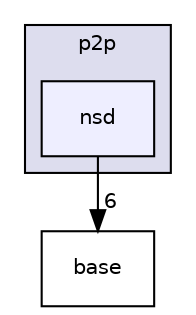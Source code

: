 digraph G {
  compound=true
  node [ fontsize="10", fontname="Helvetica"];
  edge [ labelfontsize="10", labelfontname="Helvetica"];
  subgraph clusterdir_cef7173e9fb5920d0afe471d00503ef4 {
    graph [ bgcolor="#ddddee", pencolor="black", label="p2p" fontname="Helvetica", fontsize="10", URL="dir_cef7173e9fb5920d0afe471d00503ef4.html"]
  dir_edce7c34eaf506bf2b04918bdfffe58d [shape=box, label="nsd", style="filled", fillcolor="#eeeeff", pencolor="black", URL="dir_edce7c34eaf506bf2b04918bdfffe58d.html"];
  }
  dir_96bebcbd622f6ba3e4502d519ed457a0 [shape=box label="base" URL="dir_96bebcbd622f6ba3e4502d519ed457a0.html"];
  dir_edce7c34eaf506bf2b04918bdfffe58d->dir_96bebcbd622f6ba3e4502d519ed457a0 [headlabel="6", labeldistance=1.5 headhref="dir_000014_000005.html"];
}
